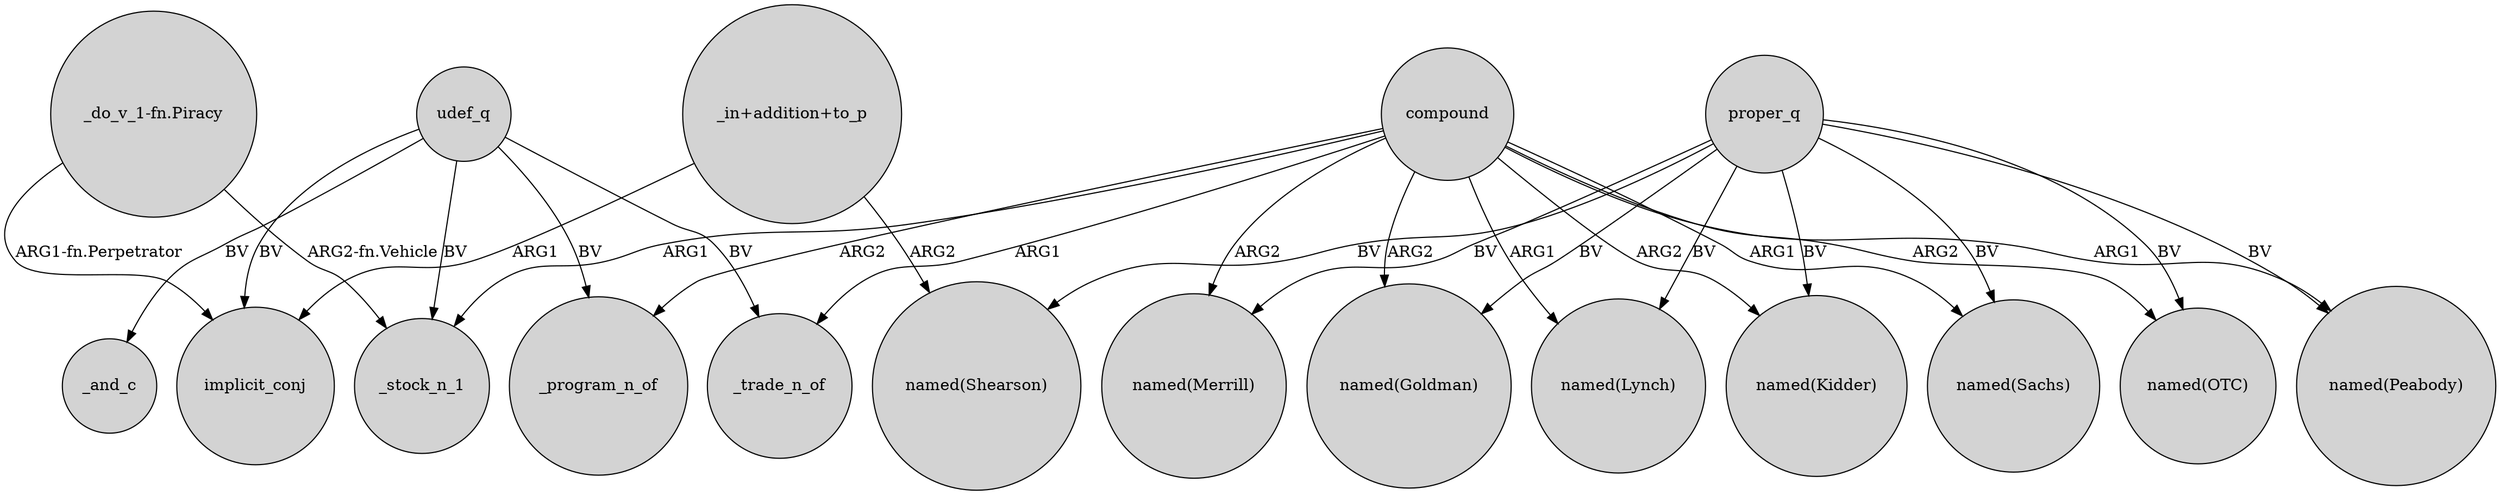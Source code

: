 digraph {
	node [shape=circle style=filled]
	"_do_v_1-fn.Piracy" -> _stock_n_1 [label="ARG2-fn.Vehicle"]
	compound -> "named(Goldman)" [label=ARG2]
	proper_q -> "named(Sachs)" [label=BV]
	compound -> "named(Peabody)" [label=ARG1]
	compound -> "named(Sachs)" [label=ARG1]
	proper_q -> "named(Peabody)" [label=BV]
	proper_q -> "named(Merrill)" [label=BV]
	compound -> _trade_n_of [label=ARG1]
	proper_q -> "named(Goldman)" [label=BV]
	udef_q -> _and_c [label=BV]
	proper_q -> "named(Shearson)" [label=BV]
	udef_q -> _program_n_of [label=BV]
	compound -> _stock_n_1 [label=ARG1]
	compound -> _program_n_of [label=ARG2]
	udef_q -> _stock_n_1 [label=BV]
	proper_q -> "named(OTC)" [label=BV]
	compound -> "named(Kidder)" [label=ARG2]
	"_do_v_1-fn.Piracy" -> implicit_conj [label="ARG1-fn.Perpetrator"]
	proper_q -> "named(Lynch)" [label=BV]
	"_in+addition+to_p" -> implicit_conj [label=ARG1]
	udef_q -> _trade_n_of [label=BV]
	compound -> "named(Lynch)" [label=ARG1]
	"_in+addition+to_p" -> "named(Shearson)" [label=ARG2]
	proper_q -> "named(Kidder)" [label=BV]
	udef_q -> implicit_conj [label=BV]
	compound -> "named(Merrill)" [label=ARG2]
	compound -> "named(OTC)" [label=ARG2]
}
